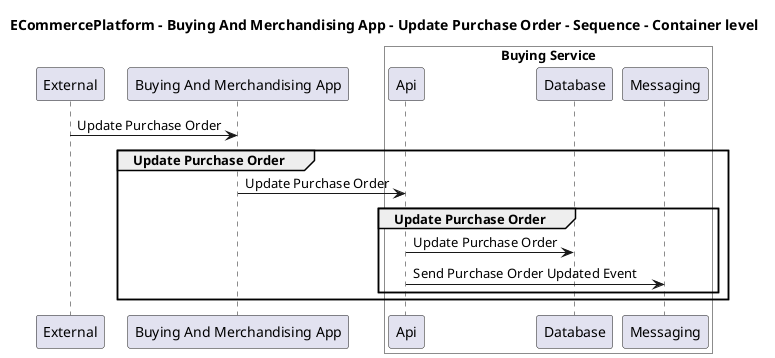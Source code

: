 @startuml

title ECommercePlatform - Buying And Merchandising App - Update Purchase Order - Sequence - Container level

participant "External" as C4InterFlow.SoftwareSystems.ExternalSystem
participant "Buying And Merchandising App" as ECommercePlatform.SoftwareSystems.BuyingAndMerchandisingApp

box "Buying Service" #White
    participant "Api" as ECommercePlatform.SoftwareSystems.BuyingService.Containers.Api
    participant "Database" as ECommercePlatform.SoftwareSystems.BuyingService.Containers.Database
    participant "Messaging" as ECommercePlatform.SoftwareSystems.BuyingService.Containers.Messaging
end box


C4InterFlow.SoftwareSystems.ExternalSystem -> ECommercePlatform.SoftwareSystems.BuyingAndMerchandisingApp : Update Purchase Order
group Update Purchase Order
ECommercePlatform.SoftwareSystems.BuyingAndMerchandisingApp -> ECommercePlatform.SoftwareSystems.BuyingService.Containers.Api : Update Purchase Order
group Update Purchase Order
ECommercePlatform.SoftwareSystems.BuyingService.Containers.Api -> ECommercePlatform.SoftwareSystems.BuyingService.Containers.Database : Update Purchase Order
ECommercePlatform.SoftwareSystems.BuyingService.Containers.Api -> ECommercePlatform.SoftwareSystems.BuyingService.Containers.Messaging : Send Purchase Order Updated Event
end
end


@enduml
